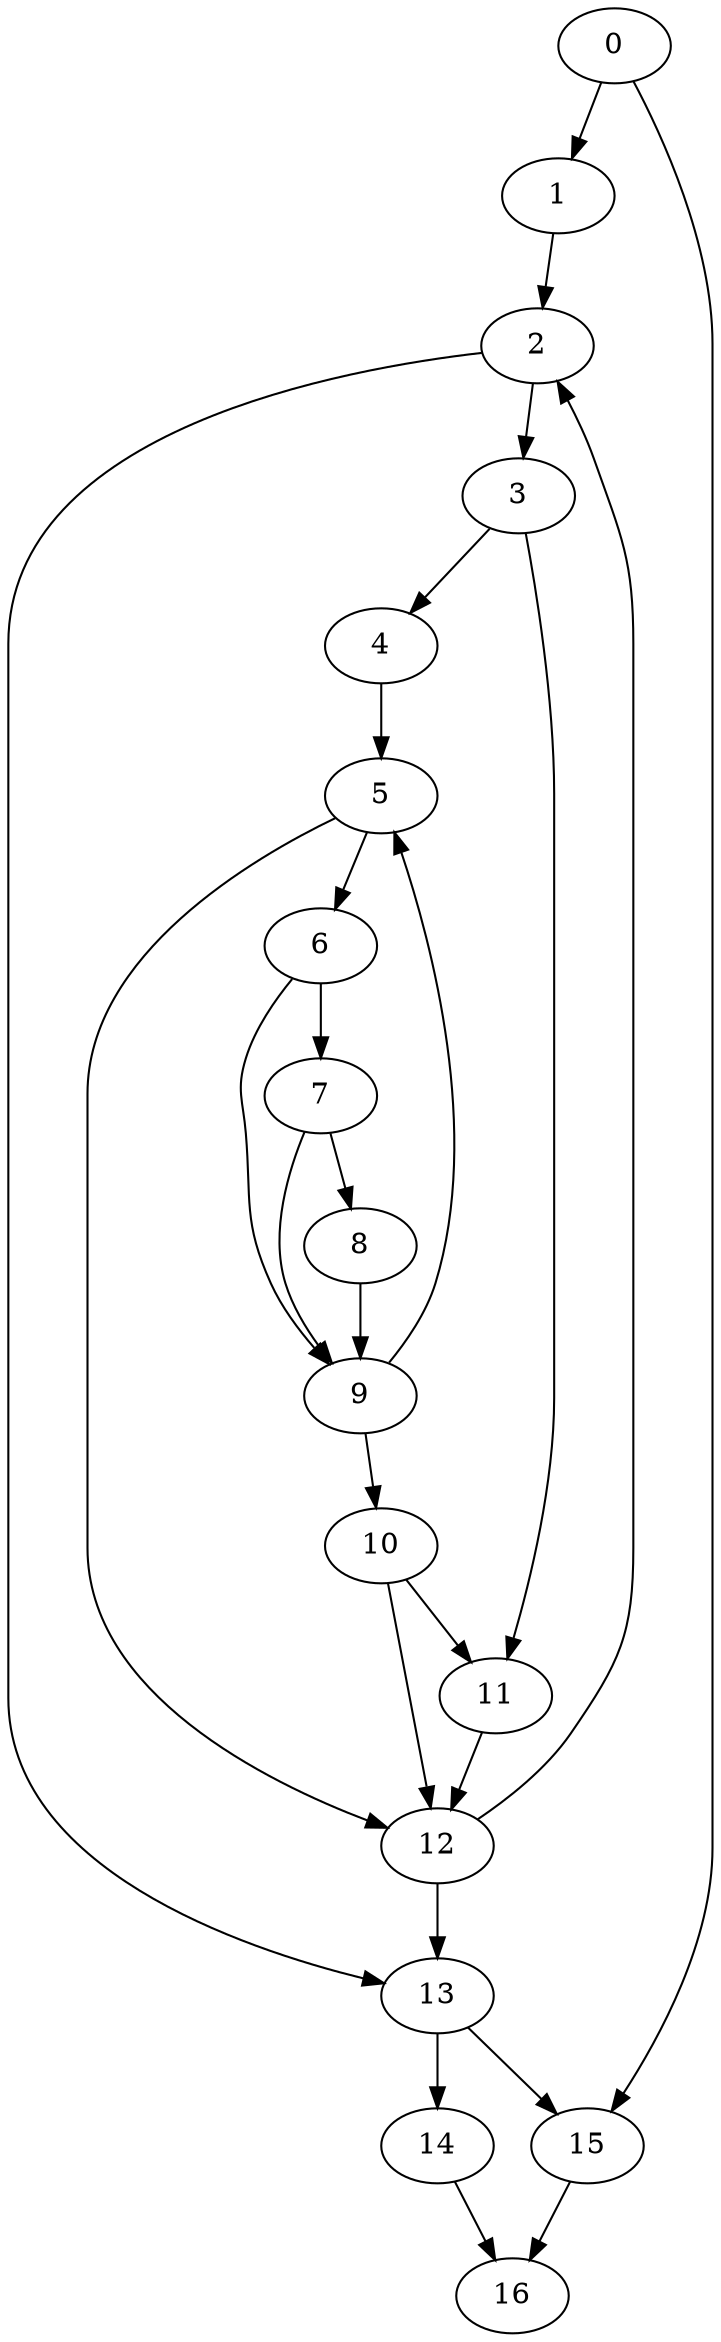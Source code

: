 digraph {
	0
	1
	2
	3
	4
	5
	6
	7
	8
	9
	10
	11
	12
	13
	14
	15
	16
	3 -> 4
	4 -> 5
	9 -> 5
	3 -> 11
	10 -> 11
	2 -> 13
	12 -> 13
	13 -> 14
	2 -> 3
	5 -> 6
	6 -> 7
	0 -> 15
	13 -> 15
	14 -> 16
	15 -> 16
	0 -> 1
	1 -> 2
	12 -> 2
	7 -> 8
	6 -> 9
	7 -> 9
	8 -> 9
	9 -> 10
	11 -> 12
	5 -> 12
	10 -> 12
}
